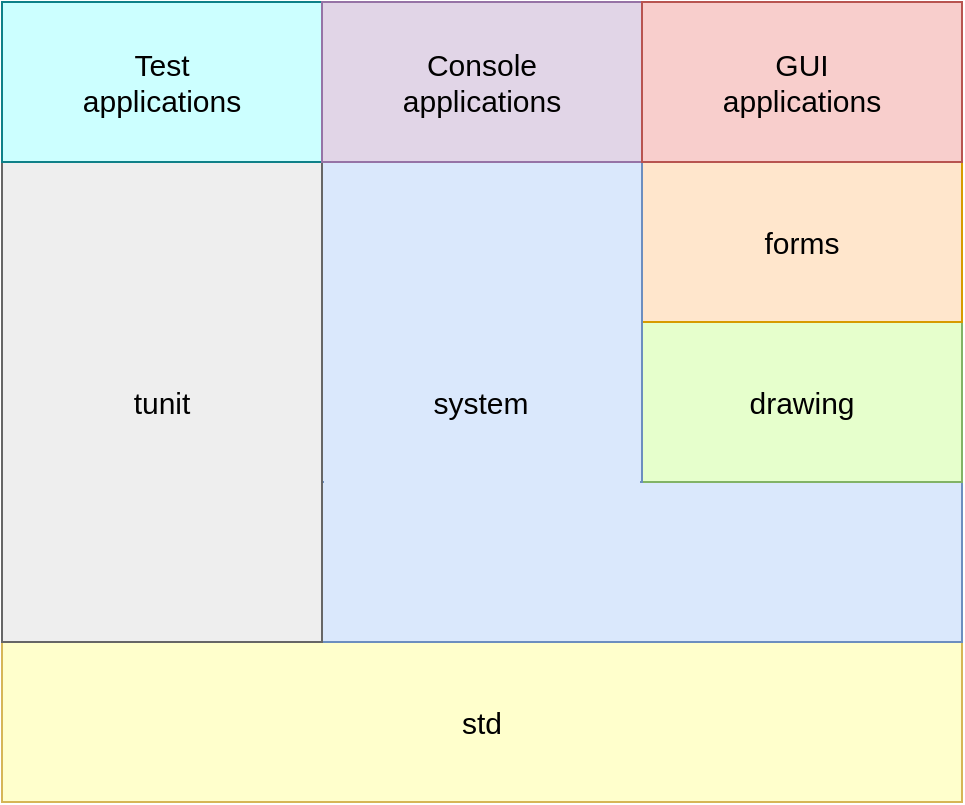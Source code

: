 <mxfile version="13.9.5" type="device"><diagram id="FfeFMesWPq1AGEQVJyfI" name="Page-1"><mxGraphModel dx="530" dy="540" grid="1" gridSize="10" guides="1" tooltips="1" connect="1" arrows="1" fold="1" page="1" pageScale="1" pageWidth="827" pageHeight="1169" math="0" shadow="0"><root><mxCell id="0"/><mxCell id="1" parent="0"/><mxCell id="gx20HtWSzIbTSEyNp-S_-1" value="&lt;span&gt;std&lt;/span&gt;" style="rounded=0;whiteSpace=wrap;html=1;strokeColor=#d6b656;fontSize=15;fillColor=#FFFFCC;" parent="1" vertex="1"><mxGeometry x="41" y="360" width="480" height="80" as="geometry"/></mxCell><mxCell id="gx20HtWSzIbTSEyNp-S_-2" value="" style="rounded=0;whiteSpace=wrap;html=1;fillColor=#dae8fc;strokeColor=#6c8ebf;fontSize=15;" parent="1" vertex="1"><mxGeometry x="201" y="280" width="320" height="80" as="geometry"/></mxCell><mxCell id="gx20HtWSzIbTSEyNp-S_-3" value="drawing" style="rounded=0;whiteSpace=wrap;html=1;fontSize=15;fillColor=#E6FFCC;strokeColor=#82B366;" parent="1" vertex="1"><mxGeometry x="361" y="200" width="160" height="80" as="geometry"/></mxCell><mxCell id="gx20HtWSzIbTSEyNp-S_-4" value="forms" style="rounded=0;whiteSpace=wrap;html=1;fillColor=#FFE6CC;strokeColor=#d79b00;fontSize=15;" parent="1" vertex="1"><mxGeometry x="361" y="120" width="160" height="80" as="geometry"/></mxCell><mxCell id="gx20HtWSzIbTSEyNp-S_-5" value="" style="rounded=0;whiteSpace=wrap;html=1;fillColor=#dae8fc;strokeColor=#6c8ebf;fontSize=15;" parent="1" vertex="1"><mxGeometry x="201" y="120" width="160" height="160" as="geometry"/></mxCell><mxCell id="gx20HtWSzIbTSEyNp-S_-6" value="tunit" style="rounded=0;whiteSpace=wrap;html=1;fillColor=#EEEEEE;strokeColor=#666666;fontSize=15;" parent="1" vertex="1"><mxGeometry x="41" y="120" width="160" height="240" as="geometry"/></mxCell><mxCell id="gx20HtWSzIbTSEyNp-S_-7" value="&lt;span&gt;Test&lt;br&gt;applications&lt;br&gt;&lt;/span&gt;" style="rounded=0;whiteSpace=wrap;html=1;strokeColor=#0e8088;fontSize=15;fillColor=#CCFFFF;" parent="1" vertex="1"><mxGeometry x="41" y="40" width="160" height="80" as="geometry"/></mxCell><mxCell id="3j0EqYAz0Qq7nR3SSSdw-1" value="" style="rounded=0;whiteSpace=wrap;html=1;fillColor=#dae8fc;fontSize=15;strokeColor=none;" parent="1" vertex="1"><mxGeometry x="202" y="250" width="158" height="50" as="geometry"/></mxCell><mxCell id="3j0EqYAz0Qq7nR3SSSdw-3" value="system" style="text;html=1;align=center;verticalAlign=middle;resizable=0;points=[];autosize=1;fontSize=15;" parent="1" vertex="1"><mxGeometry x="250" y="230" width="60" height="20" as="geometry"/></mxCell><mxCell id="6OnCucuK_v6YkBefqOrr-1" value="&lt;span&gt;Console&lt;br&gt;applications&lt;br&gt;&lt;/span&gt;" style="rounded=0;whiteSpace=wrap;html=1;strokeColor=#9673a6;fontSize=15;fillColor=#e1d5e7;" parent="1" vertex="1"><mxGeometry x="201" y="40" width="160" height="80" as="geometry"/></mxCell><mxCell id="6OnCucuK_v6YkBefqOrr-2" value="&lt;span&gt;GUI&lt;br&gt;applications&lt;br&gt;&lt;/span&gt;" style="rounded=0;whiteSpace=wrap;html=1;strokeColor=#b85450;fontSize=15;fillColor=#f8cecc;" parent="1" vertex="1"><mxGeometry x="361" y="40" width="160" height="80" as="geometry"/></mxCell></root></mxGraphModel></diagram></mxfile>